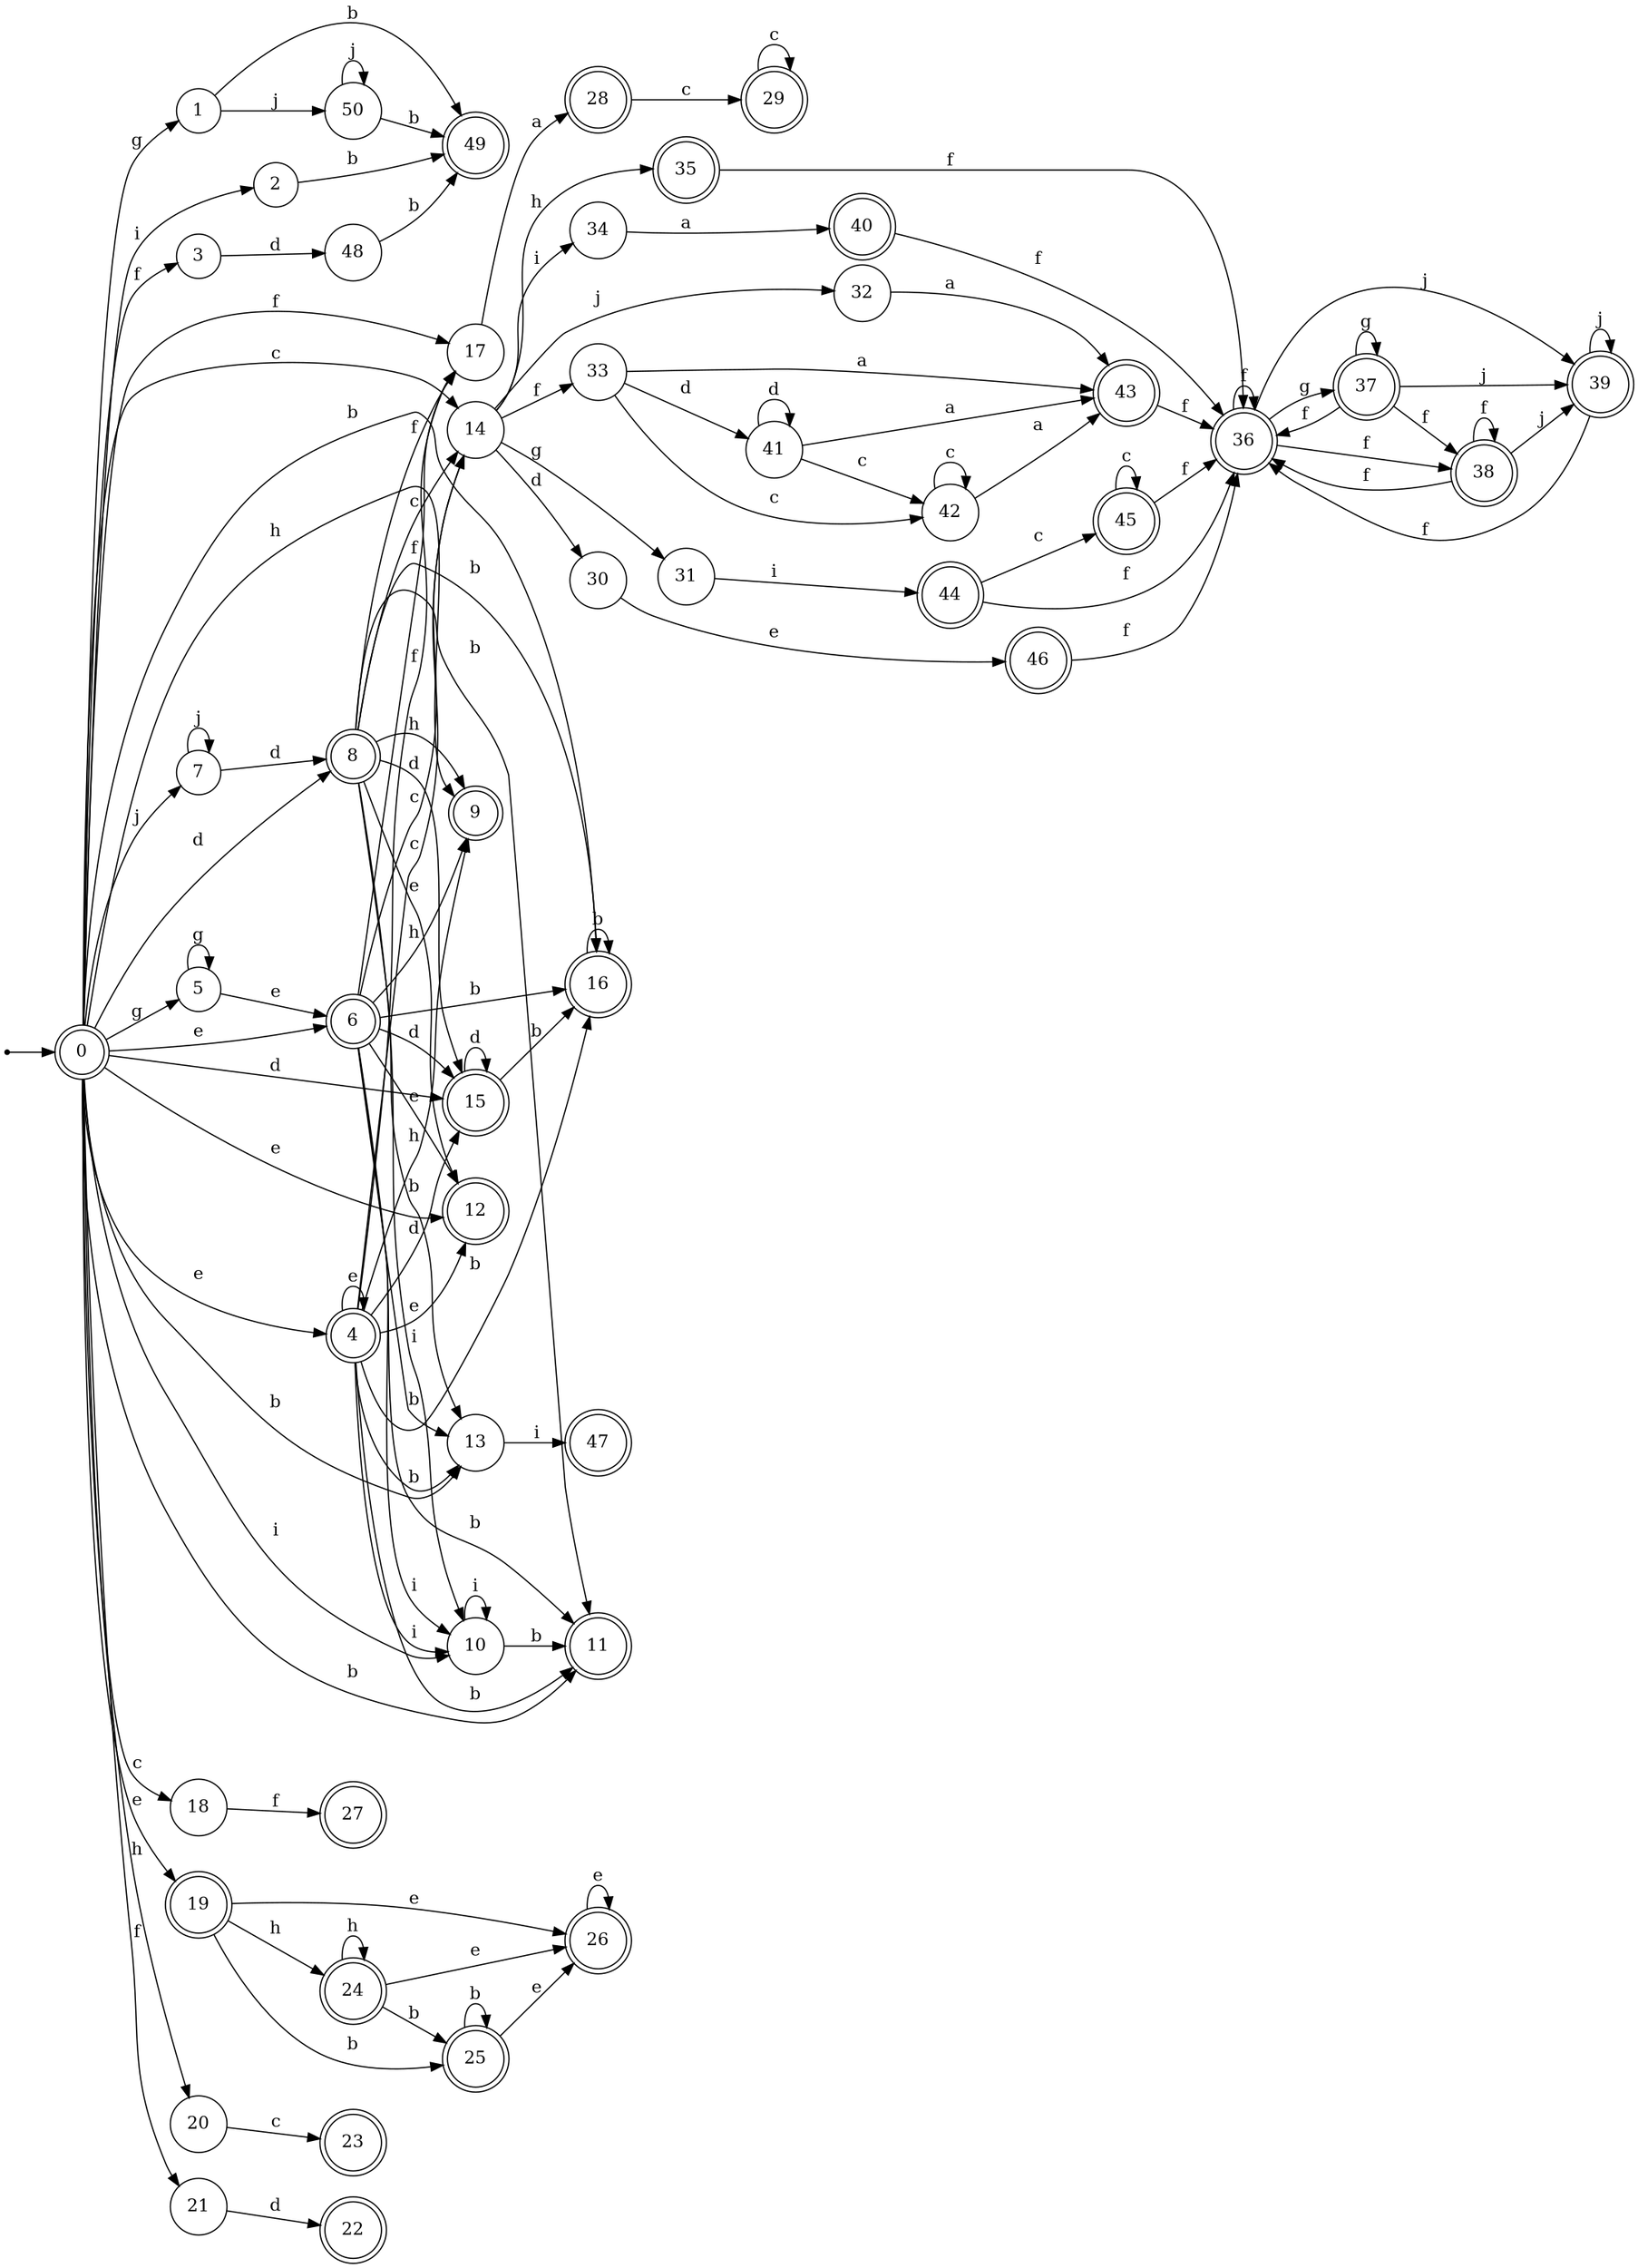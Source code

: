 digraph finite_state_machine {
rankdir=LR;
size="20,20";
node [shape = point]; "dummy0"
node [shape = doublecircle]; "0";"dummy0" -> "0";
node [shape = circle]; "1";
node [shape = circle]; "2";
node [shape = circle]; "3";
node [shape = doublecircle]; "4";node [shape = circle]; "5";
node [shape = doublecircle]; "6";node [shape = circle]; "7";
node [shape = doublecircle]; "8";node [shape = doublecircle]; "9";node [shape = circle]; "10";
node [shape = doublecircle]; "11";node [shape = doublecircle]; "12";node [shape = circle]; "13";
node [shape = circle]; "14";
node [shape = doublecircle]; "15";node [shape = doublecircle]; "16";node [shape = circle]; "17";
node [shape = circle]; "18";
node [shape = doublecircle]; "19";node [shape = circle]; "20";
node [shape = circle]; "21";
node [shape = doublecircle]; "22";node [shape = doublecircle]; "23";node [shape = doublecircle]; "24";node [shape = doublecircle]; "25";node [shape = doublecircle]; "26";node [shape = doublecircle]; "27";node [shape = doublecircle]; "28";node [shape = doublecircle]; "29";node [shape = circle]; "30";
node [shape = circle]; "31";
node [shape = circle]; "32";
node [shape = circle]; "33";
node [shape = circle]; "34";
node [shape = doublecircle]; "35";node [shape = doublecircle]; "36";node [shape = doublecircle]; "37";node [shape = doublecircle]; "38";node [shape = doublecircle]; "39";node [shape = doublecircle]; "40";node [shape = circle]; "41";
node [shape = circle]; "42";
node [shape = doublecircle]; "43";node [shape = doublecircle]; "44";node [shape = doublecircle]; "45";node [shape = doublecircle]; "46";node [shape = doublecircle]; "47";node [shape = circle]; "48";
node [shape = doublecircle]; "49";node [shape = circle]; "50";
"0" -> "1" [label = "g"];
 "0" -> "5" [label = "g"];
 "0" -> "2" [label = "i"];
 "0" -> "10" [label = "i"];
 "0" -> "17" [label = "f"];
 "0" -> "3" [label = "f"];
 "0" -> "21" [label = "f"];
 "0" -> "19" [label = "e"];
 "0" -> "4" [label = "e"];
 "0" -> "12" [label = "e"];
 "0" -> "6" [label = "e"];
 "0" -> "7" [label = "j"];
 "0" -> "8" [label = "d"];
 "0" -> "15" [label = "d"];
 "0" -> "9" [label = "h"];
 "0" -> "20" [label = "h"];
 "0" -> "16" [label = "b"];
 "0" -> "11" [label = "b"];
 "0" -> "13" [label = "b"];
 "0" -> "18" [label = "c"];
 "0" -> "14" [label = "c"];
 "21" -> "22" [label = "d"];
 "20" -> "23" [label = "c"];
 "19" -> "24" [label = "h"];
 "19" -> "25" [label = "b"];
 "19" -> "26" [label = "e"];
 "26" -> "26" [label = "e"];
 "25" -> "25" [label = "b"];
 "25" -> "26" [label = "e"];
 "24" -> "24" [label = "h"];
 "24" -> "25" [label = "b"];
 "24" -> "26" [label = "e"];
 "18" -> "27" [label = "f"];
 "17" -> "28" [label = "a"];
 "28" -> "29" [label = "c"];
 "29" -> "29" [label = "c"];
 "16" -> "16" [label = "b"];
 "15" -> "15" [label = "d"];
 "15" -> "16" [label = "b"];
 "14" -> "30" [label = "d"];
 "14" -> "31" [label = "g"];
 "14" -> "32" [label = "j"];
 "14" -> "33" [label = "f"];
 "14" -> "34" [label = "i"];
 "14" -> "35" [label = "h"];
 "35" -> "36" [label = "f"];
 "36" -> "36" [label = "f"];
 "36" -> "38" [label = "f"];
 "36" -> "37" [label = "g"];
 "36" -> "39" [label = "j"];
 "39" -> "39" [label = "j"];
 "39" -> "36" [label = "f"];
 "38" -> "36" [label = "f"];
 "38" -> "38" [label = "f"];
 "38" -> "39" [label = "j"];
 "37" -> "37" [label = "g"];
 "37" -> "36" [label = "f"];
 "37" -> "38" [label = "f"];
 "37" -> "39" [label = "j"];
 "34" -> "40" [label = "a"];
 "40" -> "36" [label = "f"];
 "33" -> "41" [label = "d"];
 "33" -> "42" [label = "c"];
 "33" -> "43" [label = "a"];
 "43" -> "36" [label = "f"];
 "42" -> "42" [label = "c"];
 "42" -> "43" [label = "a"];
 "41" -> "41" [label = "d"];
 "41" -> "42" [label = "c"];
 "41" -> "43" [label = "a"];
 "32" -> "43" [label = "a"];
 "31" -> "44" [label = "i"];
 "44" -> "45" [label = "c"];
 "44" -> "36" [label = "f"];
 "45" -> "45" [label = "c"];
 "45" -> "36" [label = "f"];
 "30" -> "46" [label = "e"];
 "46" -> "36" [label = "f"];
 "13" -> "47" [label = "i"];
 "10" -> "10" [label = "i"];
 "10" -> "11" [label = "b"];
 "8" -> "9" [label = "h"];
 "8" -> "10" [label = "i"];
 "8" -> "16" [label = "b"];
 "8" -> "11" [label = "b"];
 "8" -> "13" [label = "b"];
 "8" -> "12" [label = "e"];
 "8" -> "14" [label = "c"];
 "8" -> "15" [label = "d"];
 "8" -> "17" [label = "f"];
 "7" -> "7" [label = "j"];
 "7" -> "8" [label = "d"];
 "6" -> "9" [label = "h"];
 "6" -> "10" [label = "i"];
 "6" -> "16" [label = "b"];
 "6" -> "11" [label = "b"];
 "6" -> "13" [label = "b"];
 "6" -> "12" [label = "e"];
 "6" -> "14" [label = "c"];
 "6" -> "15" [label = "d"];
 "6" -> "17" [label = "f"];
 "5" -> "5" [label = "g"];
 "5" -> "6" [label = "e"];
 "4" -> "4" [label = "e"];
 "4" -> "12" [label = "e"];
 "4" -> "9" [label = "h"];
 "4" -> "10" [label = "i"];
 "4" -> "16" [label = "b"];
 "4" -> "11" [label = "b"];
 "4" -> "13" [label = "b"];
 "4" -> "14" [label = "c"];
 "4" -> "15" [label = "d"];
 "4" -> "17" [label = "f"];
 "3" -> "48" [label = "d"];
 "48" -> "49" [label = "b"];
 "2" -> "49" [label = "b"];
 "1" -> "50" [label = "j"];
 "1" -> "49" [label = "b"];
 "50" -> "50" [label = "j"];
 "50" -> "49" [label = "b"];
 }
